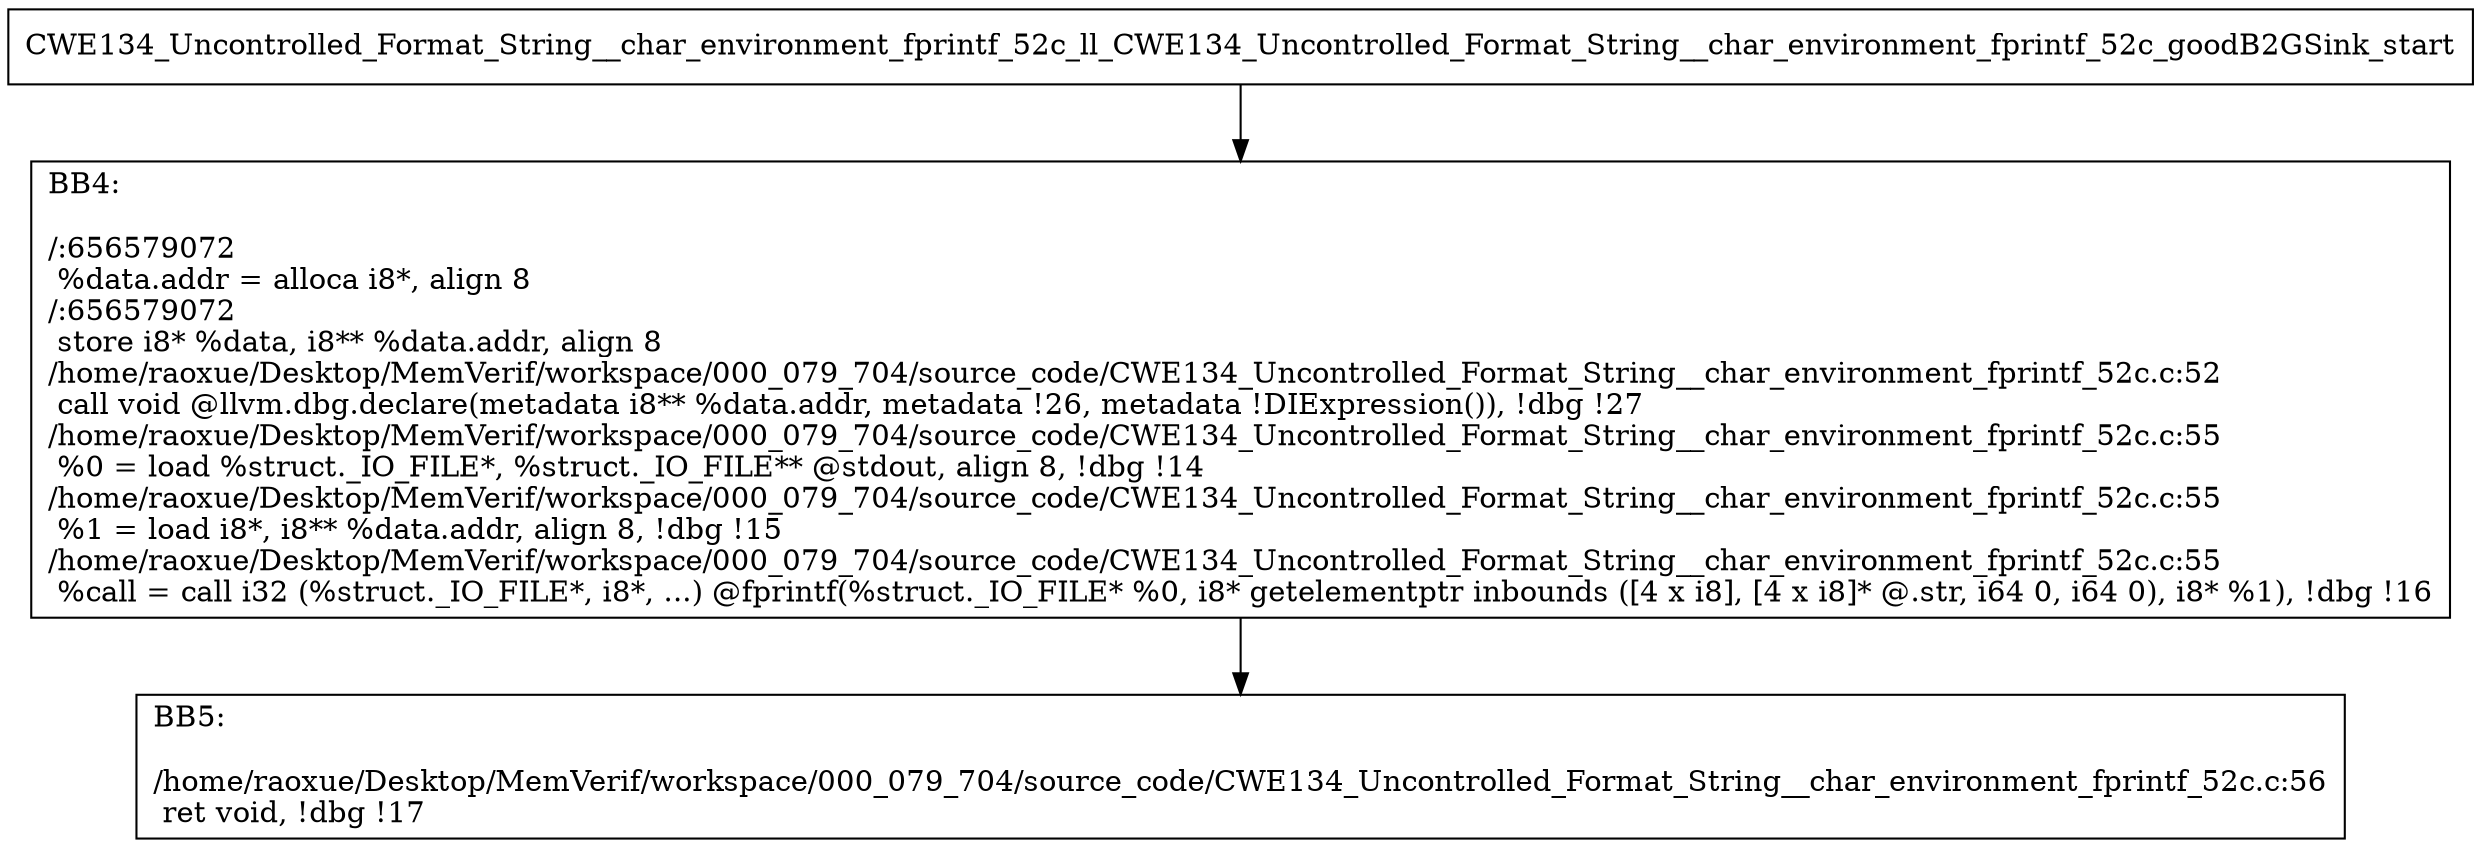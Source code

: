 digraph "CFG for'CWE134_Uncontrolled_Format_String__char_environment_fprintf_52c_ll_CWE134_Uncontrolled_Format_String__char_environment_fprintf_52c_goodB2GSink' function" {
	BBCWE134_Uncontrolled_Format_String__char_environment_fprintf_52c_ll_CWE134_Uncontrolled_Format_String__char_environment_fprintf_52c_goodB2GSink_start[shape=record,label="{CWE134_Uncontrolled_Format_String__char_environment_fprintf_52c_ll_CWE134_Uncontrolled_Format_String__char_environment_fprintf_52c_goodB2GSink_start}"];
	BBCWE134_Uncontrolled_Format_String__char_environment_fprintf_52c_ll_CWE134_Uncontrolled_Format_String__char_environment_fprintf_52c_goodB2GSink_start-> CWE134_Uncontrolled_Format_String__char_environment_fprintf_52c_ll_CWE134_Uncontrolled_Format_String__char_environment_fprintf_52c_goodB2GSinkBB4;
	CWE134_Uncontrolled_Format_String__char_environment_fprintf_52c_ll_CWE134_Uncontrolled_Format_String__char_environment_fprintf_52c_goodB2GSinkBB4 [shape=record, label="{BB4:\l\l/:656579072\l
  %data.addr = alloca i8*, align 8\l
/:656579072\l
  store i8* %data, i8** %data.addr, align 8\l
/home/raoxue/Desktop/MemVerif/workspace/000_079_704/source_code/CWE134_Uncontrolled_Format_String__char_environment_fprintf_52c.c:52\l
  call void @llvm.dbg.declare(metadata i8** %data.addr, metadata !26, metadata !DIExpression()), !dbg !27\l
/home/raoxue/Desktop/MemVerif/workspace/000_079_704/source_code/CWE134_Uncontrolled_Format_String__char_environment_fprintf_52c.c:55\l
  %0 = load %struct._IO_FILE*, %struct._IO_FILE** @stdout, align 8, !dbg !14\l
/home/raoxue/Desktop/MemVerif/workspace/000_079_704/source_code/CWE134_Uncontrolled_Format_String__char_environment_fprintf_52c.c:55\l
  %1 = load i8*, i8** %data.addr, align 8, !dbg !15\l
/home/raoxue/Desktop/MemVerif/workspace/000_079_704/source_code/CWE134_Uncontrolled_Format_String__char_environment_fprintf_52c.c:55\l
  %call = call i32 (%struct._IO_FILE*, i8*, ...) @fprintf(%struct._IO_FILE* %0, i8* getelementptr inbounds ([4 x i8], [4 x i8]* @.str, i64 0, i64 0), i8* %1), !dbg !16\l
}"];
	CWE134_Uncontrolled_Format_String__char_environment_fprintf_52c_ll_CWE134_Uncontrolled_Format_String__char_environment_fprintf_52c_goodB2GSinkBB4-> CWE134_Uncontrolled_Format_String__char_environment_fprintf_52c_ll_CWE134_Uncontrolled_Format_String__char_environment_fprintf_52c_goodB2GSinkBB5;
	CWE134_Uncontrolled_Format_String__char_environment_fprintf_52c_ll_CWE134_Uncontrolled_Format_String__char_environment_fprintf_52c_goodB2GSinkBB5 [shape=record, label="{BB5:\l\l/home/raoxue/Desktop/MemVerif/workspace/000_079_704/source_code/CWE134_Uncontrolled_Format_String__char_environment_fprintf_52c.c:56\l
  ret void, !dbg !17\l
}"];
}
